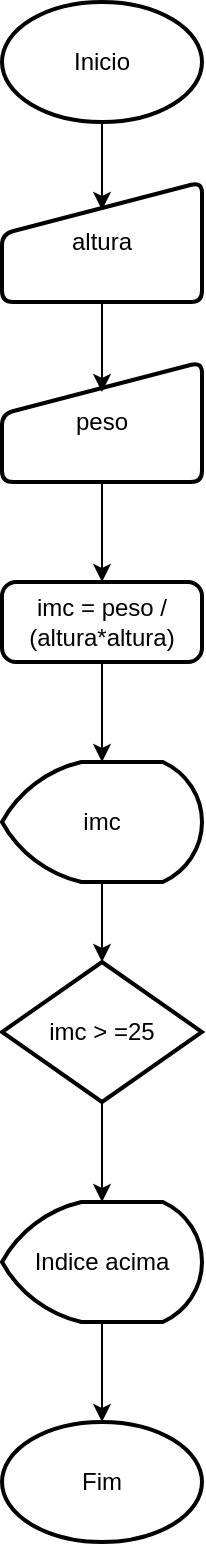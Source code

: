 <mxfile version="25.0.3">
  <diagram name="Página-1" id="Ah8NjZ5Xg5xbvG-C6Z_T">
    <mxGraphModel dx="1391" dy="731" grid="1" gridSize="10" guides="1" tooltips="1" connect="1" arrows="1" fold="1" page="1" pageScale="1" pageWidth="827" pageHeight="1169" math="0" shadow="0">
      <root>
        <mxCell id="0" />
        <mxCell id="1" parent="0" />
        <mxCell id="hnj8AC3YeiDMYb95IlZ8-1" value="Inicio" style="strokeWidth=2;html=1;shape=mxgraph.flowchart.start_1;whiteSpace=wrap;" vertex="1" parent="1">
          <mxGeometry x="350" y="50" width="100" height="60" as="geometry" />
        </mxCell>
        <mxCell id="hnj8AC3YeiDMYb95IlZ8-2" value="altura" style="html=1;strokeWidth=2;shape=manualInput;whiteSpace=wrap;rounded=1;size=26;arcSize=11;" vertex="1" parent="1">
          <mxGeometry x="350" y="140" width="100" height="60" as="geometry" />
        </mxCell>
        <mxCell id="hnj8AC3YeiDMYb95IlZ8-3" value="peso" style="html=1;strokeWidth=2;shape=manualInput;whiteSpace=wrap;rounded=1;size=26;arcSize=11;" vertex="1" parent="1">
          <mxGeometry x="350" y="230" width="100" height="60" as="geometry" />
        </mxCell>
        <mxCell id="hnj8AC3YeiDMYb95IlZ8-5" style="edgeStyle=orthogonalEdgeStyle;rounded=0;orthogonalLoop=1;jettySize=auto;html=1;exitX=0.5;exitY=1;exitDx=0;exitDy=0;exitPerimeter=0;entryX=0.5;entryY=0.233;entryDx=0;entryDy=0;entryPerimeter=0;" edge="1" parent="1" source="hnj8AC3YeiDMYb95IlZ8-1" target="hnj8AC3YeiDMYb95IlZ8-2">
          <mxGeometry relative="1" as="geometry" />
        </mxCell>
        <mxCell id="hnj8AC3YeiDMYb95IlZ8-6" style="edgeStyle=orthogonalEdgeStyle;rounded=0;orthogonalLoop=1;jettySize=auto;html=1;exitX=0.5;exitY=1;exitDx=0;exitDy=0;entryX=0.5;entryY=0.25;entryDx=0;entryDy=0;entryPerimeter=0;" edge="1" parent="1" source="hnj8AC3YeiDMYb95IlZ8-2" target="hnj8AC3YeiDMYb95IlZ8-3">
          <mxGeometry relative="1" as="geometry" />
        </mxCell>
        <mxCell id="hnj8AC3YeiDMYb95IlZ8-7" style="edgeStyle=orthogonalEdgeStyle;rounded=0;orthogonalLoop=1;jettySize=auto;html=1;exitX=0.5;exitY=1;exitDx=0;exitDy=0;entryX=0.5;entryY=0;entryDx=0;entryDy=0;" edge="1" parent="1" source="hnj8AC3YeiDMYb95IlZ8-3" target="hnj8AC3YeiDMYb95IlZ8-53">
          <mxGeometry relative="1" as="geometry">
            <mxPoint x="400" y="336.02" as="targetPoint" />
          </mxGeometry>
        </mxCell>
        <mxCell id="hnj8AC3YeiDMYb95IlZ8-53" value="imc = peso / (altura*altura)" style="rounded=1;whiteSpace=wrap;html=1;absoluteArcSize=1;arcSize=14;strokeWidth=2;" vertex="1" parent="1">
          <mxGeometry x="350" y="340" width="100" height="40" as="geometry" />
        </mxCell>
        <mxCell id="hnj8AC3YeiDMYb95IlZ8-67" value="Fim" style="strokeWidth=2;html=1;shape=mxgraph.flowchart.start_1;whiteSpace=wrap;" vertex="1" parent="1">
          <mxGeometry x="350" y="760" width="100" height="60" as="geometry" />
        </mxCell>
        <mxCell id="hnj8AC3YeiDMYb95IlZ8-69" value="imc" style="strokeWidth=2;html=1;shape=mxgraph.flowchart.display;whiteSpace=wrap;" vertex="1" parent="1">
          <mxGeometry x="350" y="430" width="100" height="60" as="geometry" />
        </mxCell>
        <mxCell id="hnj8AC3YeiDMYb95IlZ8-70" style="edgeStyle=orthogonalEdgeStyle;rounded=0;orthogonalLoop=1;jettySize=auto;html=1;exitX=0.5;exitY=1;exitDx=0;exitDy=0;entryX=0.5;entryY=0;entryDx=0;entryDy=0;entryPerimeter=0;" edge="1" parent="1" source="hnj8AC3YeiDMYb95IlZ8-53" target="hnj8AC3YeiDMYb95IlZ8-69">
          <mxGeometry relative="1" as="geometry" />
        </mxCell>
        <mxCell id="hnj8AC3YeiDMYb95IlZ8-71" value="imc &amp;gt; =25" style="strokeWidth=2;html=1;shape=mxgraph.flowchart.decision;whiteSpace=wrap;" vertex="1" parent="1">
          <mxGeometry x="350" y="530" width="100" height="70" as="geometry" />
        </mxCell>
        <mxCell id="hnj8AC3YeiDMYb95IlZ8-72" style="edgeStyle=orthogonalEdgeStyle;rounded=0;orthogonalLoop=1;jettySize=auto;html=1;exitX=0.5;exitY=1;exitDx=0;exitDy=0;exitPerimeter=0;entryX=0.5;entryY=0;entryDx=0;entryDy=0;entryPerimeter=0;" edge="1" parent="1" source="hnj8AC3YeiDMYb95IlZ8-69" target="hnj8AC3YeiDMYb95IlZ8-71">
          <mxGeometry relative="1" as="geometry" />
        </mxCell>
        <mxCell id="hnj8AC3YeiDMYb95IlZ8-73" value="Indice acima" style="strokeWidth=2;html=1;shape=mxgraph.flowchart.display;whiteSpace=wrap;" vertex="1" parent="1">
          <mxGeometry x="350" y="650" width="100" height="60" as="geometry" />
        </mxCell>
        <mxCell id="hnj8AC3YeiDMYb95IlZ8-74" style="edgeStyle=orthogonalEdgeStyle;rounded=0;orthogonalLoop=1;jettySize=auto;html=1;exitX=0.5;exitY=1;exitDx=0;exitDy=0;exitPerimeter=0;entryX=0.5;entryY=0;entryDx=0;entryDy=0;entryPerimeter=0;" edge="1" parent="1" source="hnj8AC3YeiDMYb95IlZ8-71" target="hnj8AC3YeiDMYb95IlZ8-73">
          <mxGeometry relative="1" as="geometry" />
        </mxCell>
        <mxCell id="hnj8AC3YeiDMYb95IlZ8-75" style="edgeStyle=orthogonalEdgeStyle;rounded=0;orthogonalLoop=1;jettySize=auto;html=1;exitX=0.5;exitY=1;exitDx=0;exitDy=0;exitPerimeter=0;entryX=0.5;entryY=0;entryDx=0;entryDy=0;entryPerimeter=0;" edge="1" parent="1" source="hnj8AC3YeiDMYb95IlZ8-73" target="hnj8AC3YeiDMYb95IlZ8-67">
          <mxGeometry relative="1" as="geometry" />
        </mxCell>
      </root>
    </mxGraphModel>
  </diagram>
</mxfile>
